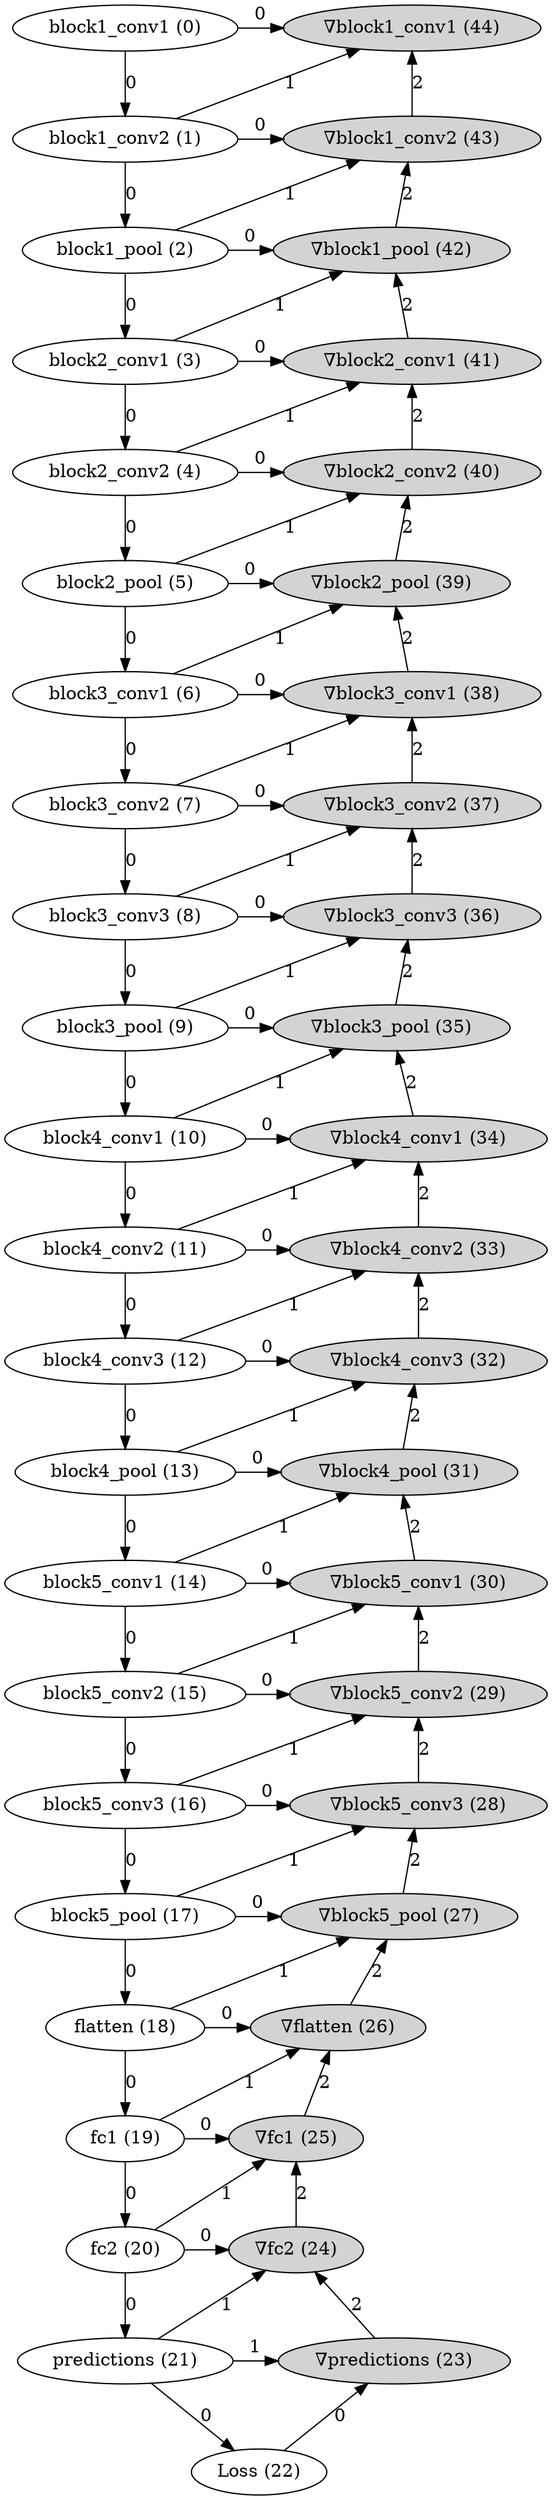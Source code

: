digraph render_dfgraphVGG16 {
	graph [ratio=compress]
	{
		rank=same
		0 [label="block1_conv1 (0)"]
		44 [label="&nabla;block1_conv1 (44)" style=filled]
	}
	{
		rank=same
		1 [label="block1_conv2 (1)"]
		43 [label="&nabla;block1_conv2 (43)" style=filled]
	}
	{
		rank=same
		2 [label="block1_pool (2)"]
		42 [label="&nabla;block1_pool (42)" style=filled]
	}
	{
		rank=same
		3 [label="block2_conv1 (3)"]
		41 [label="&nabla;block2_conv1 (41)" style=filled]
	}
	{
		rank=same
		4 [label="block2_conv2 (4)"]
		40 [label="&nabla;block2_conv2 (40)" style=filled]
	}
	{
		rank=same
		5 [label="block2_pool (5)"]
		39 [label="&nabla;block2_pool (39)" style=filled]
	}
	{
		rank=same
		6 [label="block3_conv1 (6)"]
		38 [label="&nabla;block3_conv1 (38)" style=filled]
	}
	{
		rank=same
		7 [label="block3_conv2 (7)"]
		37 [label="&nabla;block3_conv2 (37)" style=filled]
	}
	{
		rank=same
		8 [label="block3_conv3 (8)"]
		36 [label="&nabla;block3_conv3 (36)" style=filled]
	}
	{
		rank=same
		9 [label="block3_pool (9)"]
		35 [label="&nabla;block3_pool (35)" style=filled]
	}
	{
		rank=same
		10 [label="block4_conv1 (10)"]
		34 [label="&nabla;block4_conv1 (34)" style=filled]
	}
	{
		rank=same
		11 [label="block4_conv2 (11)"]
		33 [label="&nabla;block4_conv2 (33)" style=filled]
	}
	{
		rank=same
		12 [label="block4_conv3 (12)"]
		32 [label="&nabla;block4_conv3 (32)" style=filled]
	}
	{
		rank=same
		13 [label="block4_pool (13)"]
		31 [label="&nabla;block4_pool (31)" style=filled]
	}
	{
		rank=same
		14 [label="block5_conv1 (14)"]
		30 [label="&nabla;block5_conv1 (30)" style=filled]
	}
	{
		rank=same
		15 [label="block5_conv2 (15)"]
		29 [label="&nabla;block5_conv2 (29)" style=filled]
	}
	{
		rank=same
		16 [label="block5_conv3 (16)"]
		28 [label="&nabla;block5_conv3 (28)" style=filled]
	}
	{
		rank=same
		17 [label="block5_pool (17)"]
		27 [label="&nabla;block5_pool (27)" style=filled]
	}
	{
		rank=same
		18 [label="flatten (18)"]
		26 [label="&nabla;flatten (26)" style=filled]
	}
	{
		rank=same
		19 [label="fc1 (19)"]
		25 [label="&nabla;fc1 (25)" style=filled]
	}
	{
		rank=same
		20 [label="fc2 (20)"]
		24 [label="&nabla;fc2 (24)" style=filled]
	}
	{
		rank=same
		21 [label="predictions (21)"]
		23 [label="&nabla;predictions (23)" style=filled]
	}
	22 [label="Loss (22)"]
	0 -> 1 [label=0]
	1 -> 2 [label=0]
	2 -> 3 [label=0]
	3 -> 4 [label=0]
	4 -> 5 [label=0]
	5 -> 6 [label=0]
	6 -> 7 [label=0]
	7 -> 8 [label=0]
	8 -> 9 [label=0]
	9 -> 10 [label=0]
	10 -> 11 [label=0]
	11 -> 12 [label=0]
	12 -> 13 [label=0]
	13 -> 14 [label=0]
	14 -> 15 [label=0]
	15 -> 16 [label=0]
	16 -> 17 [label=0]
	17 -> 18 [label=0]
	18 -> 19 [label=0]
	19 -> 20 [label=0]
	20 -> 21 [label=0]
	21 -> 22 [label=0]
	22 -> 23 [label=0]
	21 -> 23 [label=1 constraint=false]
	20 -> 24 [label=0 constraint=false]
	21 -> 24 [label=1 constraint=false]
	23 -> 24 [label=2 constraint=false]
	19 -> 25 [label=0 constraint=false]
	20 -> 25 [label=1 constraint=false]
	24 -> 25 [label=2 constraint=false]
	18 -> 26 [label=0 constraint=false]
	19 -> 26 [label=1 constraint=false]
	25 -> 26 [label=2 constraint=false]
	17 -> 27 [label=0 constraint=false]
	18 -> 27 [label=1 constraint=false]
	26 -> 27 [label=2 constraint=false]
	16 -> 28 [label=0 constraint=false]
	17 -> 28 [label=1 constraint=false]
	27 -> 28 [label=2 constraint=false]
	15 -> 29 [label=0 constraint=false]
	16 -> 29 [label=1 constraint=false]
	28 -> 29 [label=2 constraint=false]
	14 -> 30 [label=0 constraint=false]
	15 -> 30 [label=1 constraint=false]
	29 -> 30 [label=2 constraint=false]
	13 -> 31 [label=0 constraint=false]
	14 -> 31 [label=1 constraint=false]
	30 -> 31 [label=2 constraint=false]
	12 -> 32 [label=0 constraint=false]
	13 -> 32 [label=1 constraint=false]
	31 -> 32 [label=2 constraint=false]
	11 -> 33 [label=0 constraint=false]
	12 -> 33 [label=1 constraint=false]
	32 -> 33 [label=2 constraint=false]
	10 -> 34 [label=0 constraint=false]
	11 -> 34 [label=1 constraint=false]
	33 -> 34 [label=2 constraint=false]
	9 -> 35 [label=0 constraint=false]
	10 -> 35 [label=1 constraint=false]
	34 -> 35 [label=2 constraint=false]
	8 -> 36 [label=0 constraint=false]
	9 -> 36 [label=1 constraint=false]
	35 -> 36 [label=2 constraint=false]
	7 -> 37 [label=0 constraint=false]
	8 -> 37 [label=1 constraint=false]
	36 -> 37 [label=2 constraint=false]
	6 -> 38 [label=0 constraint=false]
	7 -> 38 [label=1 constraint=false]
	37 -> 38 [label=2 constraint=false]
	5 -> 39 [label=0 constraint=false]
	6 -> 39 [label=1 constraint=false]
	38 -> 39 [label=2 constraint=false]
	4 -> 40 [label=0 constraint=false]
	5 -> 40 [label=1 constraint=false]
	39 -> 40 [label=2 constraint=false]
	3 -> 41 [label=0 constraint=false]
	4 -> 41 [label=1 constraint=false]
	40 -> 41 [label=2 constraint=false]
	2 -> 42 [label=0 constraint=false]
	3 -> 42 [label=1 constraint=false]
	41 -> 42 [label=2 constraint=false]
	1 -> 43 [label=0 constraint=false]
	2 -> 43 [label=1 constraint=false]
	42 -> 43 [label=2 constraint=false]
	0 -> 44 [label=0 constraint=false]
	1 -> 44 [label=1 constraint=false]
	43 -> 44 [label=2 constraint=false]
}
